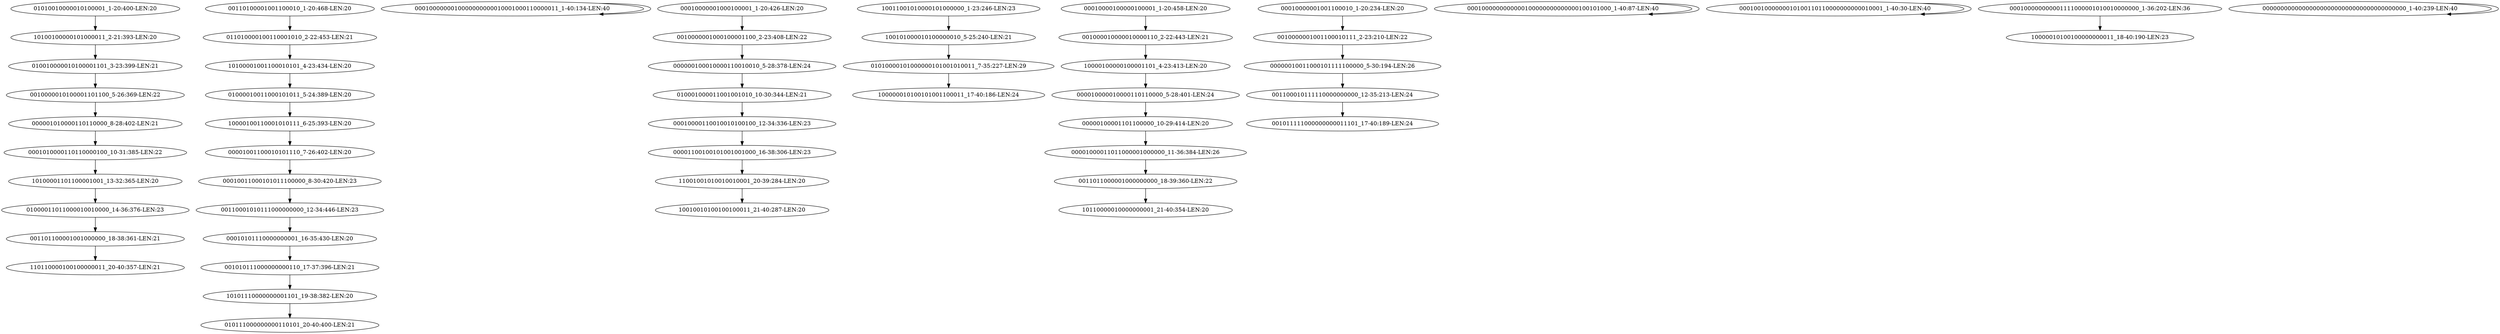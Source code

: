 digraph G {
    "10100001101100001001_13-32:365-LEN:20" -> "01000011011000010010000_14-36:376-LEN:23";
    "00010101110000000001_16-35:430-LEN:20" -> "001010111000000000110_17-37:396-LEN:21";
    "001010111000000000110_17-37:396-LEN:21" -> "10101110000000001101_19-38:382-LEN:20";
    "10100001001100010101_4-23:434-LEN:20" -> "01000010011000101011_5-24:389-LEN:20";
    "000001010000110110000_8-28:402-LEN:21" -> "0001010000110110000100_10-31:385-LEN:22";
    "10100100000101000011_2-21:393-LEN:20" -> "010010000010100001101_3-23:399-LEN:21";
    "01010010000010100001_1-20:400-LEN:20" -> "10100100000101000011_2-21:393-LEN:20";
    "0001000000010000000000010001000110000011_1-40:134-LEN:40" -> "0001000000010000000000010001000110000011_1-40:134-LEN:40";
    "11001001010010010001_20-39:284-LEN:20" -> "10010010100100100011_21-40:287-LEN:20";
    "001101100001001000000_18-38:361-LEN:21" -> "110110000100100000011_20-40:357-LEN:21";
    "10011001010000101000000_1-23:246-LEN:23" -> "100101000010100000010_5-25:240-LEN:21";
    "00010011000101011100000_8-30:420-LEN:23" -> "00110001010111000000000_12-34:446-LEN:23";
    "00110100001001100010_1-20:468-LEN:20" -> "011010000100110001010_2-22:453-LEN:21";
    "00010000100000100001_1-20:458-LEN:20" -> "001000010000010000110_2-22:443-LEN:21";
    "00000010011000101111100000_5-30:194-LEN:26" -> "001100010111110000000000_12-35:213-LEN:24";
    "010010000010100001101_3-23:399-LEN:21" -> "0010000010100001101100_5-26:369-LEN:22";
    "010001000011001001010_10-30:344-LEN:21" -> "00010000110010010100100_12-34:336-LEN:23";
    "00010000110010010100100_12-34:336-LEN:23" -> "00001100100101001001000_16-38:306-LEN:23";
    "0010000010100001101100_5-26:369-LEN:22" -> "000001010000110110000_8-28:402-LEN:21";
    "0001000000000000100000000000000100101000_1-40:87-LEN:40" -> "0001000000000000100000000000000100101000_1-40:87-LEN:40";
    "0001001000000010100110110000000000010001_1-40:30-LEN:40" -> "0001001000000010100110110000000000010001_1-40:30-LEN:40";
    "100101000010100000010_5-25:240-LEN:21" -> "01010000101000000101001010011_7-35:227-LEN:29";
    "10101110000000001101_19-38:382-LEN:20" -> "010111000000000110101_20-40:400-LEN:21";
    "00001001100010101110_7-26:402-LEN:20" -> "00010011000101011100000_8-30:420-LEN:23";
    "00010000001000100001_1-20:426-LEN:20" -> "0010000001000100001100_2-23:408-LEN:22";
    "000010000010000110110000_5-28:401-LEN:24" -> "00000100001101100000_10-29:414-LEN:20";
    "001100010111110000000000_12-35:213-LEN:24" -> "001011111000000000011101_17-40:189-LEN:24";
    "0010000001001100010111_2-23:210-LEN:22" -> "00000010011000101111100000_5-30:194-LEN:26";
    "0001010000110110000100_10-31:385-LEN:22" -> "10100001101100001001_13-32:365-LEN:20";
    "0011011000001000000000_18-39:360-LEN:22" -> "10110000010000000001_21-40:354-LEN:20";
    "000100000000001111000001010010000000_1-36:202-LEN:36" -> "10000010100100000000011_18-40:190-LEN:23";
    "00001000011011000001000000_11-36:384-LEN:26" -> "0011011000001000000000_18-39:360-LEN:22";
    "00001100100101001001000_16-38:306-LEN:23" -> "11001001010010010001_20-39:284-LEN:20";
    "01010000101000000101001010011_7-35:227-LEN:29" -> "100000010100101001100011_17-40:186-LEN:24";
    "00110001010111000000000_12-34:446-LEN:23" -> "00010101110000000001_16-35:430-LEN:20";
    "011010000100110001010_2-22:453-LEN:21" -> "10100001001100010101_4-23:434-LEN:20";
    "0010000001000100001100_2-23:408-LEN:22" -> "000000100010000110010010_5-28:378-LEN:24";
    "10000100000100001101_4-23:413-LEN:20" -> "000010000010000110110000_5-28:401-LEN:24";
    "00000100001101100000_10-29:414-LEN:20" -> "00001000011011000001000000_11-36:384-LEN:26";
    "0000000000000000000000000000000000000000_1-40:239-LEN:40" -> "0000000000000000000000000000000000000000_1-40:239-LEN:40";
    "00010000001001100010_1-20:234-LEN:20" -> "0010000001001100010111_2-23:210-LEN:22";
    "10000100110001010111_6-25:393-LEN:20" -> "00001001100010101110_7-26:402-LEN:20";
    "000000100010000110010010_5-28:378-LEN:24" -> "010001000011001001010_10-30:344-LEN:21";
    "001000010000010000110_2-22:443-LEN:21" -> "10000100000100001101_4-23:413-LEN:20";
    "01000010011000101011_5-24:389-LEN:20" -> "10000100110001010111_6-25:393-LEN:20";
    "01000011011000010010000_14-36:376-LEN:23" -> "001101100001001000000_18-38:361-LEN:21";
}
